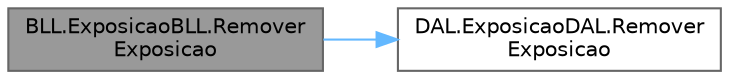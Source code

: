 digraph "BLL.ExposicaoBLL.RemoverExposicao"
{
 // LATEX_PDF_SIZE
  bgcolor="transparent";
  edge [fontname=Helvetica,fontsize=10,labelfontname=Helvetica,labelfontsize=10];
  node [fontname=Helvetica,fontsize=10,shape=box,height=0.2,width=0.4];
  rankdir="LR";
  Node1 [id="Node000001",label="BLL.ExposicaoBLL.Remover\lExposicao",height=0.2,width=0.4,color="gray40", fillcolor="grey60", style="filled", fontcolor="black",tooltip="Remove uma exposição da coleção."];
  Node1 -> Node2 [id="edge1_Node000001_Node000002",color="steelblue1",style="solid",tooltip=" "];
  Node2 [id="Node000002",label="DAL.ExposicaoDAL.Remover\lExposicao",height=0.2,width=0.4,color="grey40", fillcolor="white", style="filled",URL="$class_d_a_l_1_1_exposicao_d_a_l.html#ac77b5c62b598c5c44e1598cea79c12b3",tooltip="Remove uma exposição da coleção."];
}
